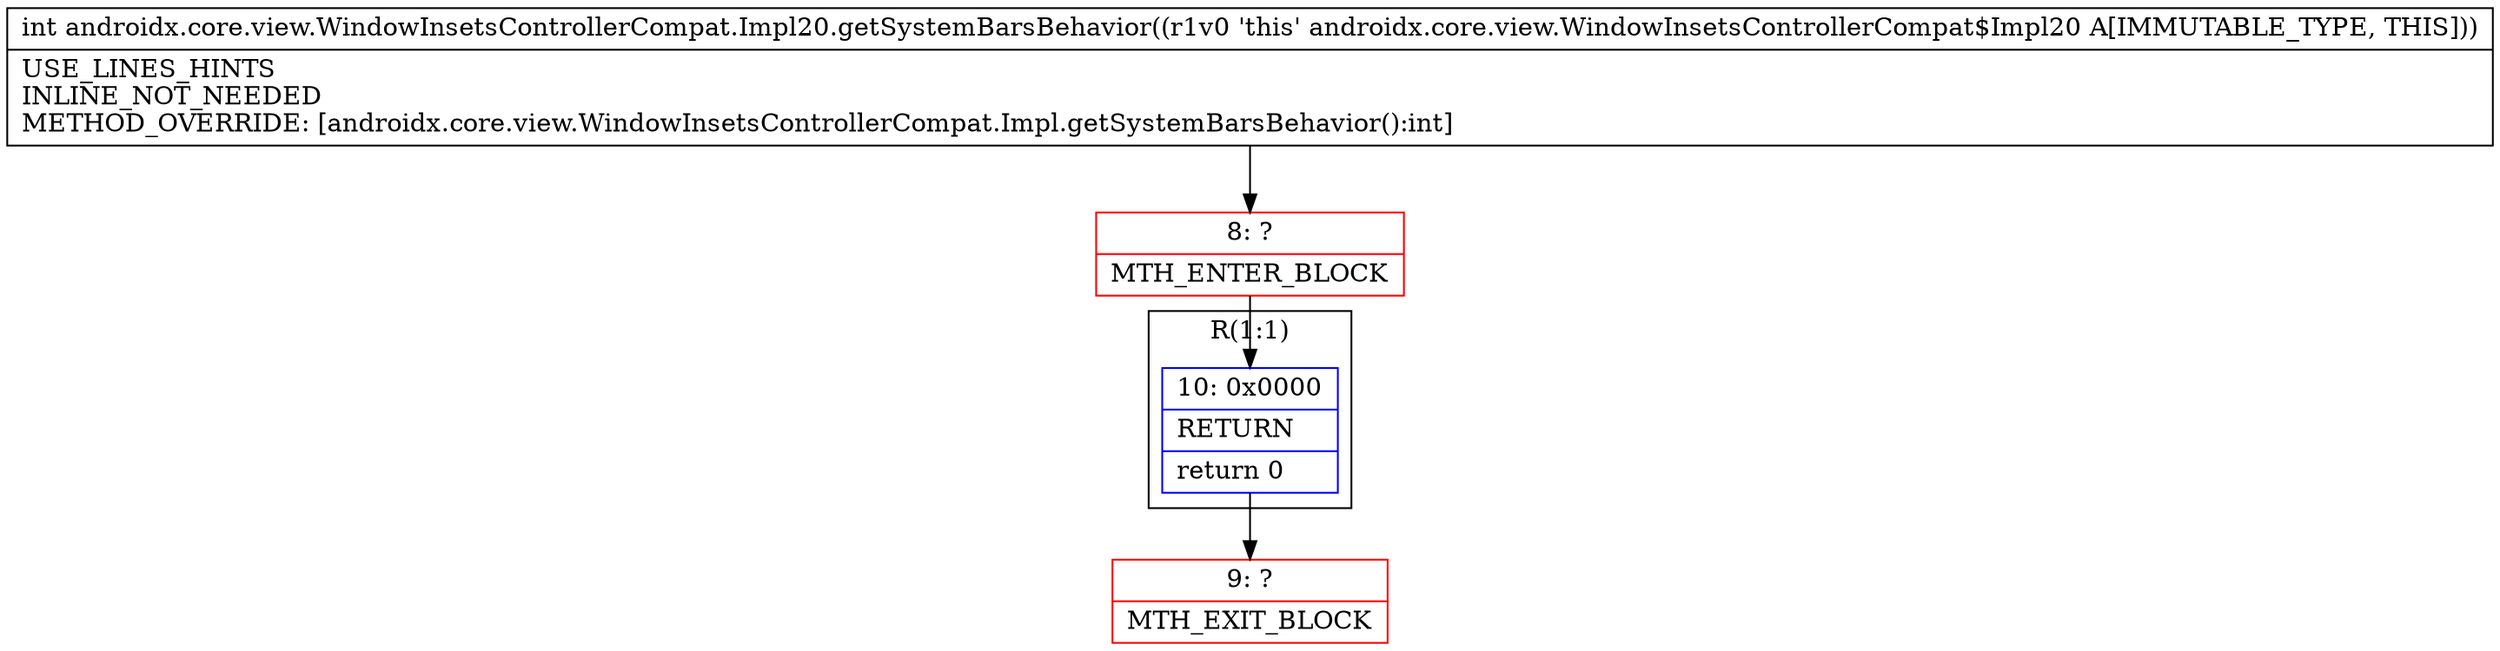 digraph "CFG forandroidx.core.view.WindowInsetsControllerCompat.Impl20.getSystemBarsBehavior()I" {
subgraph cluster_Region_1571969982 {
label = "R(1:1)";
node [shape=record,color=blue];
Node_10 [shape=record,label="{10\:\ 0x0000|RETURN\l|return 0\l}"];
}
Node_8 [shape=record,color=red,label="{8\:\ ?|MTH_ENTER_BLOCK\l}"];
Node_9 [shape=record,color=red,label="{9\:\ ?|MTH_EXIT_BLOCK\l}"];
MethodNode[shape=record,label="{int androidx.core.view.WindowInsetsControllerCompat.Impl20.getSystemBarsBehavior((r1v0 'this' androidx.core.view.WindowInsetsControllerCompat$Impl20 A[IMMUTABLE_TYPE, THIS]))  | USE_LINES_HINTS\lINLINE_NOT_NEEDED\lMETHOD_OVERRIDE: [androidx.core.view.WindowInsetsControllerCompat.Impl.getSystemBarsBehavior():int]\l}"];
MethodNode -> Node_8;Node_10 -> Node_9;
Node_8 -> Node_10;
}

